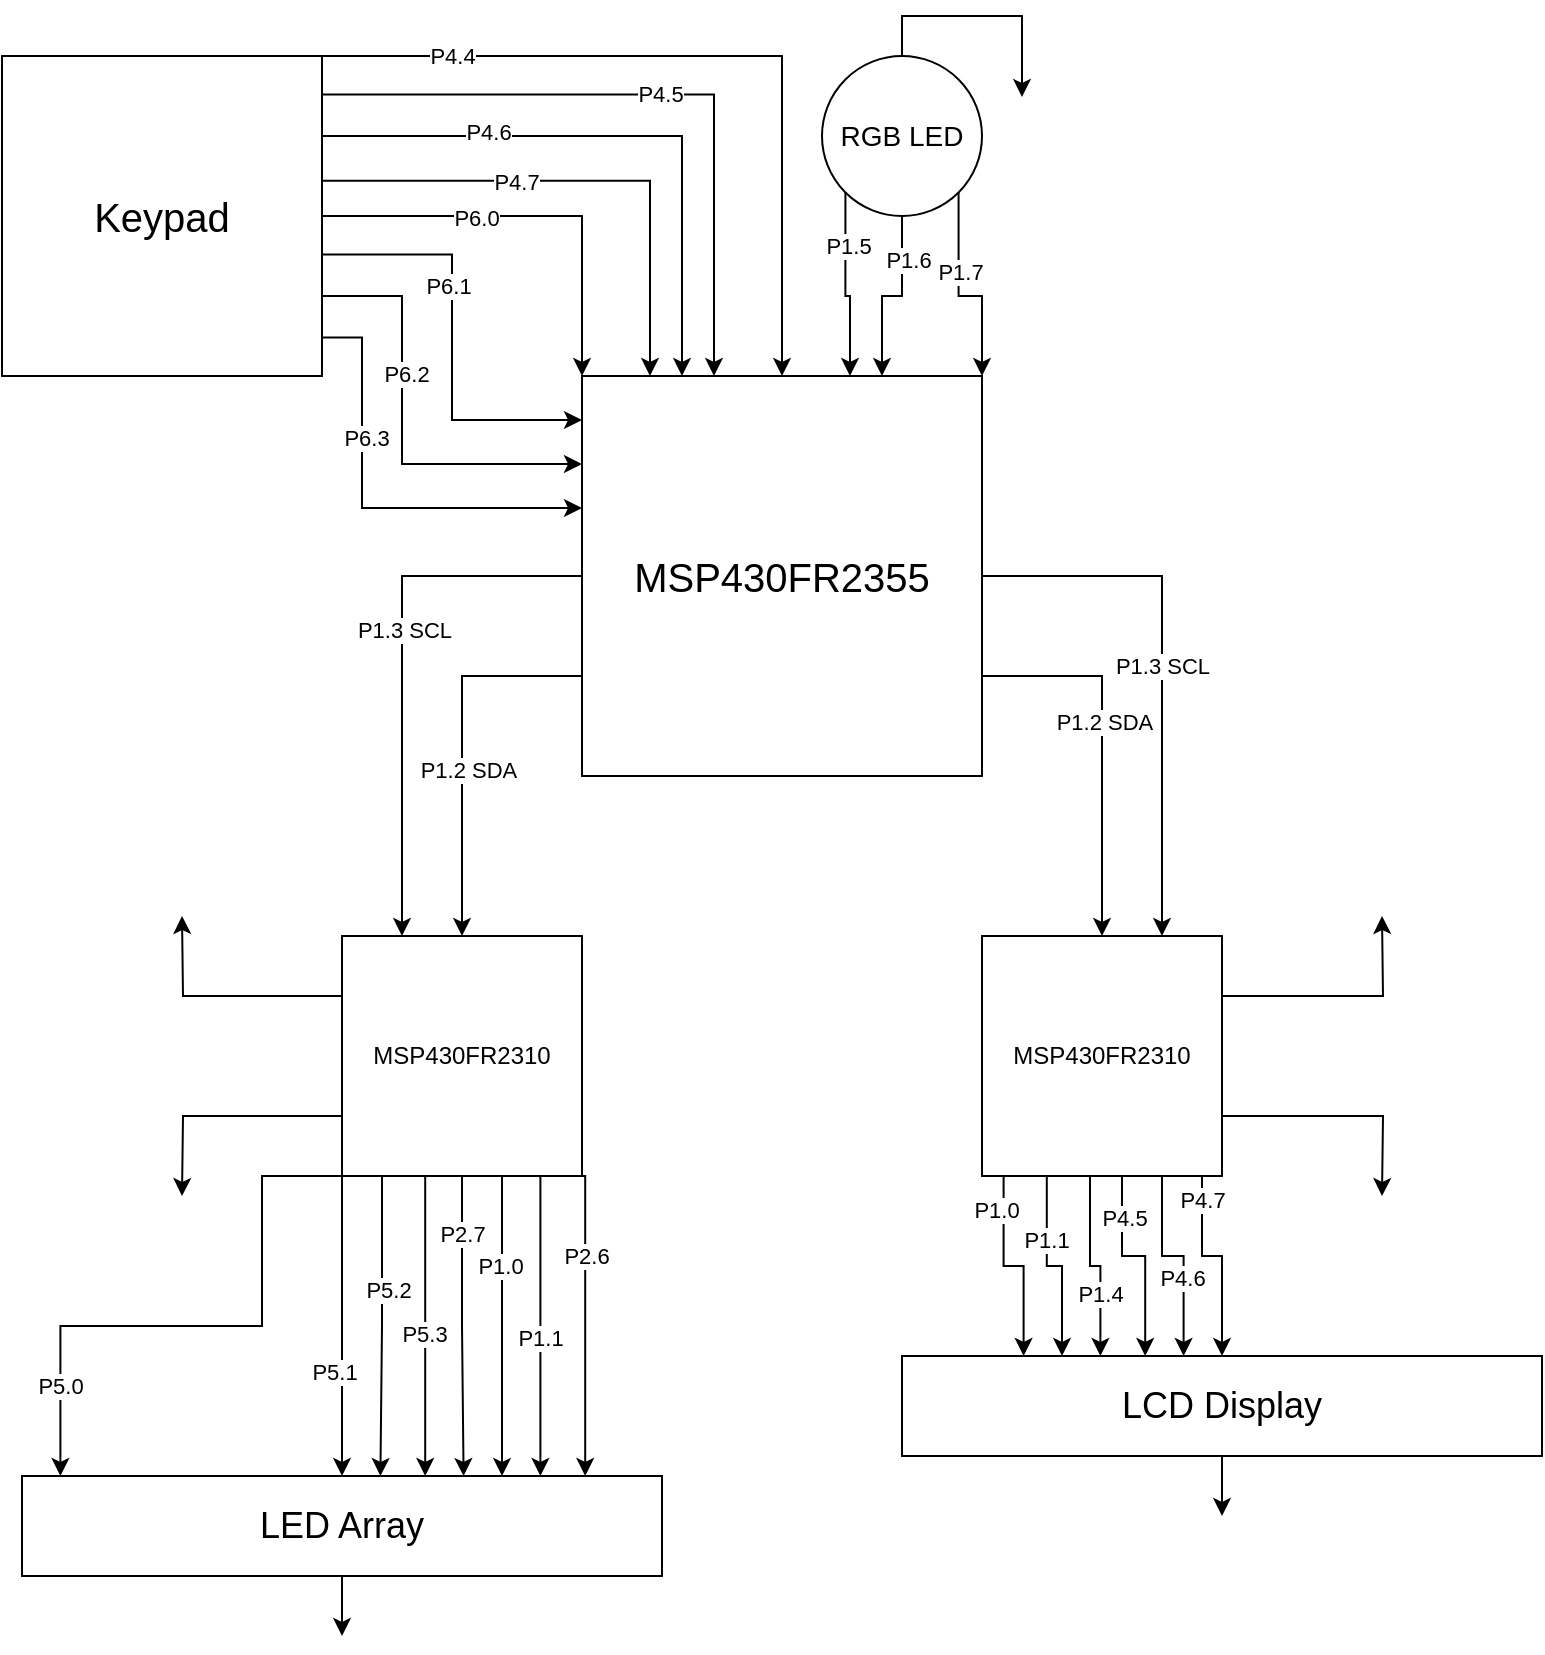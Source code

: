<mxfile version="26.0.16">
  <diagram name="Page-1" id="jIqfP30wYk0lKUhWVmis">
    <mxGraphModel dx="1012" dy="730" grid="1" gridSize="10" guides="1" tooltips="1" connect="1" arrows="1" fold="1" page="1" pageScale="1" pageWidth="850" pageHeight="1100" math="0" shadow="0">
      <root>
        <mxCell id="0" />
        <mxCell id="1" parent="0" />
        <mxCell id="lh9dLDWLIg6nByd8DA35-7" style="edgeStyle=orthogonalEdgeStyle;rounded=0;orthogonalLoop=1;jettySize=auto;html=1;exitX=0;exitY=0.75;exitDx=0;exitDy=0;" parent="1" source="Am7dgRR0ZduwFDilZqd4-1" target="Am7dgRR0ZduwFDilZqd4-4" edge="1">
          <mxGeometry relative="1" as="geometry" />
        </mxCell>
        <mxCell id="E77csYcW0DCfpgeatewr-4" value="P1.2 SDA" style="edgeLabel;html=1;align=center;verticalAlign=middle;resizable=0;points=[];" vertex="1" connectable="0" parent="lh9dLDWLIg6nByd8DA35-7">
          <mxGeometry x="0.126" y="3" relative="1" as="geometry">
            <mxPoint as="offset" />
          </mxGeometry>
        </mxCell>
        <mxCell id="lh9dLDWLIg6nByd8DA35-8" style="edgeStyle=orthogonalEdgeStyle;rounded=0;orthogonalLoop=1;jettySize=auto;html=1;exitX=0;exitY=0.5;exitDx=0;exitDy=0;entryX=0.25;entryY=0;entryDx=0;entryDy=0;" parent="1" source="Am7dgRR0ZduwFDilZqd4-1" target="Am7dgRR0ZduwFDilZqd4-4" edge="1">
          <mxGeometry relative="1" as="geometry" />
        </mxCell>
        <mxCell id="E77csYcW0DCfpgeatewr-3" value="P1.3 SCL" style="edgeLabel;html=1;align=center;verticalAlign=middle;resizable=0;points=[];" vertex="1" connectable="0" parent="lh9dLDWLIg6nByd8DA35-8">
          <mxGeometry x="-0.133" y="1" relative="1" as="geometry">
            <mxPoint as="offset" />
          </mxGeometry>
        </mxCell>
        <mxCell id="lh9dLDWLIg6nByd8DA35-11" style="edgeStyle=orthogonalEdgeStyle;rounded=0;orthogonalLoop=1;jettySize=auto;html=1;exitX=1;exitY=0.75;exitDx=0;exitDy=0;" parent="1" source="Am7dgRR0ZduwFDilZqd4-1" target="Am7dgRR0ZduwFDilZqd4-2" edge="1">
          <mxGeometry relative="1" as="geometry" />
        </mxCell>
        <mxCell id="E77csYcW0DCfpgeatewr-2" value="P1.2 SDA" style="edgeLabel;html=1;align=center;verticalAlign=middle;resizable=0;points=[];" vertex="1" connectable="0" parent="lh9dLDWLIg6nByd8DA35-11">
          <mxGeometry x="-0.126" y="1" relative="1" as="geometry">
            <mxPoint as="offset" />
          </mxGeometry>
        </mxCell>
        <mxCell id="lh9dLDWLIg6nByd8DA35-12" value="P1.3 SCL" style="edgeStyle=orthogonalEdgeStyle;rounded=0;orthogonalLoop=1;jettySize=auto;html=1;exitX=1;exitY=0.5;exitDx=0;exitDy=0;entryX=0.75;entryY=0;entryDx=0;entryDy=0;" parent="1" source="Am7dgRR0ZduwFDilZqd4-1" target="Am7dgRR0ZduwFDilZqd4-2" edge="1">
          <mxGeometry relative="1" as="geometry" />
        </mxCell>
        <mxCell id="Am7dgRR0ZduwFDilZqd4-1" value="&lt;font style=&quot;font-size: 20px;&quot;&gt;MSP430FR2355&lt;/font&gt;" style="whiteSpace=wrap;html=1;aspect=fixed;points=[[0,0,0,0,0],[0,0.11,0,0,0],[0,0.22,0,0,0],[0,0.25,0,0,0],[0,0.33,0,0,0],[0,0.44,0,0,0],[0,0.5,0,0,0],[0,0.56,0,0,0],[0,0.67,0,0,0],[0,0.75,0,0,0],[0,0.78,0,0,0],[0,0.89,0,0,0],[0,1,0,0,0],[0.17,0,0,0,0],[0.25,0,0,0,0],[0.25,1,0,0,0],[0.33,0,0,0,0],[0.5,0,0,0,0],[0.5,1,0,0,0],[0.67,0,0,0,0],[0.75,0,0,0,0],[0.75,1,0,0,0],[0.83,0,0,0,0],[1,0,0,0,0],[1,0.25,0,0,0],[1,0.5,0,0,0],[1,0.75,0,0,0],[1,1,0,0,0]];" parent="1" vertex="1">
          <mxGeometry x="320" y="200" width="200" height="200" as="geometry" />
        </mxCell>
        <mxCell id="lh9dLDWLIg6nByd8DA35-19" style="edgeStyle=orthogonalEdgeStyle;rounded=0;orthogonalLoop=1;jettySize=auto;html=1;exitX=1;exitY=0.25;exitDx=0;exitDy=0;" parent="1" source="Am7dgRR0ZduwFDilZqd4-2" edge="1">
          <mxGeometry relative="1" as="geometry">
            <mxPoint x="720" y="470" as="targetPoint" />
          </mxGeometry>
        </mxCell>
        <mxCell id="lh9dLDWLIg6nByd8DA35-22" style="edgeStyle=orthogonalEdgeStyle;rounded=0;orthogonalLoop=1;jettySize=auto;html=1;exitX=1;exitY=0.75;exitDx=0;exitDy=0;" parent="1" source="Am7dgRR0ZduwFDilZqd4-2" edge="1">
          <mxGeometry relative="1" as="geometry">
            <mxPoint x="720" y="610" as="targetPoint" />
          </mxGeometry>
        </mxCell>
        <mxCell id="lh9dLDWLIg6nByd8DA35-36" style="edgeStyle=orthogonalEdgeStyle;rounded=0;orthogonalLoop=1;jettySize=auto;html=1;exitX=0.82;exitY=1;exitDx=0;exitDy=0;exitPerimeter=0;" parent="1" source="Am7dgRR0ZduwFDilZqd4-2" target="Am7dgRR0ZduwFDilZqd4-5" edge="1">
          <mxGeometry relative="1" as="geometry">
            <Array as="points">
              <mxPoint x="630" y="600" />
              <mxPoint x="630" y="640" />
              <mxPoint x="640" y="640" />
            </Array>
          </mxGeometry>
        </mxCell>
        <mxCell id="E77csYcW0DCfpgeatewr-19" value="P4.7" style="edgeLabel;html=1;align=center;verticalAlign=middle;resizable=0;points=[];" vertex="1" connectable="0" parent="lh9dLDWLIg6nByd8DA35-36">
          <mxGeometry x="-0.577" relative="1" as="geometry">
            <mxPoint as="offset" />
          </mxGeometry>
        </mxCell>
        <mxCell id="Am7dgRR0ZduwFDilZqd4-2" value="MSP430FR2310" style="whiteSpace=wrap;html=1;aspect=fixed;points=[[0,0,0,0,0],[0,0.25,0,0,0],[0,0.5,0,0,0],[0,0.75,0,0,0],[0,1,0,0,0],[0.09,1,0,0,0],[0.18,1,0,0,0],[0.25,0,0,0,0],[0.25,1,0,0,0],[0.27,1,0,0,0],[0.36,1,0,0,0],[0.45,1,0,0,0],[0.5,0,0,0,0],[0.5,1,0,0,0],[0.55,1,0,0,0],[0.64,1,0,0,0],[0.73,1,0,0,0],[0.75,0,0,0,0],[0.75,1,0,0,0],[0.82,1,0,0,0],[0.91,1,0,0,0],[1,0,0,0,0],[1,0.25,0,0,0],[1,0.5,0,0,0],[1,0.75,0,0,0],[1,1,0,0,0]];" parent="1" vertex="1">
          <mxGeometry x="520" y="480" width="120" height="120" as="geometry" />
        </mxCell>
        <mxCell id="lh9dLDWLIg6nByd8DA35-20" style="edgeStyle=orthogonalEdgeStyle;rounded=0;orthogonalLoop=1;jettySize=auto;html=1;exitX=0;exitY=0.25;exitDx=0;exitDy=0;" parent="1" source="Am7dgRR0ZduwFDilZqd4-4" edge="1">
          <mxGeometry relative="1" as="geometry">
            <mxPoint x="120" y="470" as="targetPoint" />
          </mxGeometry>
        </mxCell>
        <mxCell id="lh9dLDWLIg6nByd8DA35-21" style="edgeStyle=orthogonalEdgeStyle;rounded=0;orthogonalLoop=1;jettySize=auto;html=1;exitX=0;exitY=0.75;exitDx=0;exitDy=0;" parent="1" source="Am7dgRR0ZduwFDilZqd4-4" edge="1">
          <mxGeometry relative="1" as="geometry">
            <mxPoint x="120" y="610" as="targetPoint" />
          </mxGeometry>
        </mxCell>
        <mxCell id="lh9dLDWLIg6nByd8DA35-40" style="edgeStyle=orthogonalEdgeStyle;rounded=0;orthogonalLoop=1;jettySize=auto;html=1;exitX=0.09;exitY=1;exitDx=0;exitDy=0;exitPerimeter=0;" parent="1" source="Am7dgRR0ZduwFDilZqd4-4" target="lh9dLDWLIg6nByd8DA35-1" edge="1">
          <mxGeometry relative="1" as="geometry">
            <Array as="points">
              <mxPoint x="200" y="600" />
            </Array>
          </mxGeometry>
        </mxCell>
        <mxCell id="E77csYcW0DCfpgeatewr-7" value="P5.1" style="edgeLabel;html=1;align=center;verticalAlign=middle;resizable=0;points=[];" vertex="1" connectable="0" parent="lh9dLDWLIg6nByd8DA35-40">
          <mxGeometry x="0.353" y="-4" relative="1" as="geometry">
            <mxPoint as="offset" />
          </mxGeometry>
        </mxCell>
        <mxCell id="Am7dgRR0ZduwFDilZqd4-4" value="MSP430FR2310" style="whiteSpace=wrap;html=1;aspect=fixed;points=[[0,0,0,0,0],[0,0.25,0,0,0],[0,0.5,0,0,0],[0,0.75,0,0,0],[0,1,0,0,0],[0.09,1,0,0,0],[0.18,1,0,0,0],[0.25,0,0,0,0],[0.25,1,0,0,0],[0.27,1,0,0,0],[0.36,1,0,0,0],[0.45,1,0,0,0],[0.5,0,0,0,0],[0.5,1,0,0,0],[0.55,1,0,0,0],[0.64,1,0,0,0],[0.73,1,0,0,0],[0.75,0,0,0,0],[0.75,1,0,0,0],[0.82,1,0,0,0],[0.91,1,0,0,0],[1,0,0,0,0],[1,0.25,0,0,0],[1,0.5,0,0,0],[1,0.75,0,0,0],[1,1,0,0,0]];" parent="1" vertex="1">
          <mxGeometry x="200" y="480" width="120" height="120" as="geometry" />
        </mxCell>
        <mxCell id="lh9dLDWLIg6nByd8DA35-37" style="edgeStyle=orthogonalEdgeStyle;rounded=0;orthogonalLoop=1;jettySize=auto;html=1;exitX=0.5;exitY=1;exitDx=0;exitDy=0;exitPerimeter=0;" parent="1" source="Am7dgRR0ZduwFDilZqd4-5" edge="1">
          <mxGeometry relative="1" as="geometry">
            <mxPoint x="640" y="770" as="targetPoint" />
          </mxGeometry>
        </mxCell>
        <mxCell id="Am7dgRR0ZduwFDilZqd4-5" value="&lt;font style=&quot;font-size: 18px;&quot;&gt;LCD Display&lt;/font&gt;" style="rounded=0;whiteSpace=wrap;html=1;points=[[0,0,0,0,0],[0,0.25,0,0,0],[0,0.5,0,0,0],[0,0.75,0,0,0],[0,1,0,0,0],[0.06,0,0,0,0],[0.13,0,0,0,0],[0.19,0,0,0,0],[0.25,0,0,0,0],[0.25,1,0,0,0],[0.31,0,0,0,0],[0.38,0,0,0,0],[0.44,0,0,0,0],[0.5,0,0,0,0],[0.5,1,0,0,0],[0.56,0,0,0,0],[0.63,0,0,0,0],[0.69,0,0,0,0],[0.75,0,0,0,0],[0.75,1,0,0,0],[0.81,0,0,0,0],[0.88,0,0,0,0],[0.94,0,0,0,0],[1,0,0,0,0],[1,0.25,0,0,0],[1,0.5,0,0,0],[1,0.75,0,0,0],[1,1,0,0,0]];" parent="1" vertex="1">
          <mxGeometry x="480" y="690" width="320" height="50" as="geometry" />
        </mxCell>
        <mxCell id="E77csYcW0DCfpgeatewr-30" style="edgeStyle=orthogonalEdgeStyle;rounded=0;orthogonalLoop=1;jettySize=auto;html=1;exitX=0.5;exitY=0;exitDx=0;exitDy=0;" edge="1" parent="1" source="Am7dgRR0ZduwFDilZqd4-7">
          <mxGeometry relative="1" as="geometry">
            <mxPoint x="540" y="60" as="targetPoint" />
          </mxGeometry>
        </mxCell>
        <mxCell id="Am7dgRR0ZduwFDilZqd4-7" value="&lt;font style=&quot;font-size: 14px;&quot;&gt;RGB LED&lt;/font&gt;" style="ellipse;whiteSpace=wrap;html=1;aspect=fixed;" parent="1" vertex="1">
          <mxGeometry x="440" y="40" width="80" height="80" as="geometry" />
        </mxCell>
        <mxCell id="lh9dLDWLIg6nByd8DA35-47" style="edgeStyle=orthogonalEdgeStyle;rounded=0;orthogonalLoop=1;jettySize=auto;html=1;exitX=0.5;exitY=1;exitDx=0;exitDy=0;exitPerimeter=0;" parent="1" source="lh9dLDWLIg6nByd8DA35-1" edge="1">
          <mxGeometry relative="1" as="geometry">
            <mxPoint x="200" y="770" as="targetPoint" />
          </mxGeometry>
        </mxCell>
        <mxCell id="E77csYcW0DCfpgeatewr-49" style="edgeStyle=orthogonalEdgeStyle;rounded=0;orthogonalLoop=1;jettySize=auto;html=1;exitX=0.5;exitY=1;exitDx=0;exitDy=0;exitPerimeter=0;" edge="1" parent="1" source="lh9dLDWLIg6nByd8DA35-1">
          <mxGeometry relative="1" as="geometry">
            <mxPoint x="200" y="830" as="targetPoint" />
          </mxGeometry>
        </mxCell>
        <mxCell id="lh9dLDWLIg6nByd8DA35-1" value="&lt;font style=&quot;font-size: 18px;&quot;&gt;LED Array&lt;/font&gt;" style="rounded=0;whiteSpace=wrap;html=1;points=[[0,0,0,0,0],[0,0.25,0,0,0],[0,0.5,0,0,0],[0,0.75,0,0,0],[0,1,0,0,0],[0.06,0,0,0,0],[0.13,0,0,0,0],[0.19,0,0,0,0],[0.25,0,0,0,0],[0.25,1,0,0,0],[0.31,0,0,0,0],[0.38,0,0,0,0],[0.44,0,0,0,0],[0.5,0,0,0,0],[0.5,1,0,0,0],[0.56,0,0,0,0],[0.63,0,0,0,0],[0.69,0,0,0,0],[0.75,0,0,0,0],[0.75,1,0,0,0],[0.81,0,0,0,0],[0.88,0,0,0,0],[0.94,0,0,0,0],[1,0,0,0,0],[1,0.25,0,0,0],[1,0.5,0,0,0],[1,0.75,0,0,0],[1,1,0,0,0]];" parent="1" vertex="1">
          <mxGeometry x="40" y="750" width="320" height="50" as="geometry" />
        </mxCell>
        <mxCell id="lh9dLDWLIg6nByd8DA35-31" style="edgeStyle=orthogonalEdgeStyle;rounded=0;orthogonalLoop=1;jettySize=auto;html=1;exitX=0.09;exitY=1;exitDx=0;exitDy=0;exitPerimeter=0;entryX=0.19;entryY=0;entryDx=0;entryDy=0;entryPerimeter=0;" parent="1" source="Am7dgRR0ZduwFDilZqd4-2" target="Am7dgRR0ZduwFDilZqd4-5" edge="1">
          <mxGeometry relative="1" as="geometry" />
        </mxCell>
        <mxCell id="E77csYcW0DCfpgeatewr-14" value="P1.0" style="edgeLabel;html=1;align=center;verticalAlign=middle;resizable=0;points=[];" vertex="1" connectable="0" parent="lh9dLDWLIg6nByd8DA35-31">
          <mxGeometry x="-0.66" y="-4" relative="1" as="geometry">
            <mxPoint as="offset" />
          </mxGeometry>
        </mxCell>
        <mxCell id="lh9dLDWLIg6nByd8DA35-32" style="edgeStyle=orthogonalEdgeStyle;rounded=0;orthogonalLoop=1;jettySize=auto;html=1;exitX=0.27;exitY=1;exitDx=0;exitDy=0;exitPerimeter=0;entryX=0.25;entryY=0;entryDx=0;entryDy=0;entryPerimeter=0;" parent="1" source="Am7dgRR0ZduwFDilZqd4-2" target="Am7dgRR0ZduwFDilZqd4-5" edge="1">
          <mxGeometry relative="1" as="geometry" />
        </mxCell>
        <mxCell id="E77csYcW0DCfpgeatewr-15" value="P1.1" style="edgeLabel;html=1;align=center;verticalAlign=middle;resizable=0;points=[];" vertex="1" connectable="0" parent="lh9dLDWLIg6nByd8DA35-32">
          <mxGeometry x="-0.344" y="-1" relative="1" as="geometry">
            <mxPoint as="offset" />
          </mxGeometry>
        </mxCell>
        <mxCell id="lh9dLDWLIg6nByd8DA35-33" style="edgeStyle=orthogonalEdgeStyle;rounded=0;orthogonalLoop=1;jettySize=auto;html=1;exitX=0.45;exitY=1;exitDx=0;exitDy=0;exitPerimeter=0;entryX=0.31;entryY=0;entryDx=0;entryDy=0;entryPerimeter=0;" parent="1" source="Am7dgRR0ZduwFDilZqd4-2" target="Am7dgRR0ZduwFDilZqd4-5" edge="1">
          <mxGeometry relative="1" as="geometry" />
        </mxCell>
        <mxCell id="E77csYcW0DCfpgeatewr-16" value="P1.4" style="edgeLabel;html=1;align=center;verticalAlign=middle;resizable=0;points=[];" vertex="1" connectable="0" parent="lh9dLDWLIg6nByd8DA35-33">
          <mxGeometry x="0.349" relative="1" as="geometry">
            <mxPoint as="offset" />
          </mxGeometry>
        </mxCell>
        <mxCell id="lh9dLDWLIg6nByd8DA35-34" style="edgeStyle=orthogonalEdgeStyle;rounded=0;orthogonalLoop=1;jettySize=auto;html=1;exitX=0.64;exitY=1;exitDx=0;exitDy=0;exitPerimeter=0;entryX=0.38;entryY=0;entryDx=0;entryDy=0;entryPerimeter=0;" parent="1" source="Am7dgRR0ZduwFDilZqd4-2" target="Am7dgRR0ZduwFDilZqd4-5" edge="1">
          <mxGeometry relative="1" as="geometry">
            <Array as="points">
              <mxPoint x="590" y="600" />
              <mxPoint x="590" y="640" />
              <mxPoint x="602" y="640" />
            </Array>
          </mxGeometry>
        </mxCell>
        <mxCell id="E77csYcW0DCfpgeatewr-17" value="P4.5" style="edgeLabel;html=1;align=center;verticalAlign=middle;resizable=0;points=[];" vertex="1" connectable="0" parent="lh9dLDWLIg6nByd8DA35-34">
          <mxGeometry x="-0.487" y="1" relative="1" as="geometry">
            <mxPoint as="offset" />
          </mxGeometry>
        </mxCell>
        <mxCell id="lh9dLDWLIg6nByd8DA35-35" style="edgeStyle=orthogonalEdgeStyle;rounded=0;orthogonalLoop=1;jettySize=auto;html=1;exitX=0.73;exitY=1;exitDx=0;exitDy=0;exitPerimeter=0;entryX=0.44;entryY=0;entryDx=0;entryDy=0;entryPerimeter=0;" parent="1" source="Am7dgRR0ZduwFDilZqd4-2" target="Am7dgRR0ZduwFDilZqd4-5" edge="1">
          <mxGeometry relative="1" as="geometry">
            <Array as="points">
              <mxPoint x="610" y="600" />
              <mxPoint x="610" y="640" />
              <mxPoint x="621" y="640" />
            </Array>
          </mxGeometry>
        </mxCell>
        <mxCell id="E77csYcW0DCfpgeatewr-18" value="P4.6" style="edgeLabel;html=1;align=center;verticalAlign=middle;resizable=0;points=[];" vertex="1" connectable="0" parent="lh9dLDWLIg6nByd8DA35-35">
          <mxGeometry x="0.244" y="-1" relative="1" as="geometry">
            <mxPoint as="offset" />
          </mxGeometry>
        </mxCell>
        <mxCell id="lh9dLDWLIg6nByd8DA35-39" style="edgeStyle=orthogonalEdgeStyle;rounded=0;orthogonalLoop=1;jettySize=auto;html=1;exitX=0;exitY=1;exitDx=0;exitDy=0;exitPerimeter=0;entryX=0.06;entryY=0;entryDx=0;entryDy=0;entryPerimeter=0;" parent="1" source="Am7dgRR0ZduwFDilZqd4-4" target="lh9dLDWLIg6nByd8DA35-1" edge="1">
          <mxGeometry relative="1" as="geometry">
            <Array as="points">
              <mxPoint x="160" y="600" />
              <mxPoint x="160" y="675" />
              <mxPoint x="59" y="675" />
            </Array>
          </mxGeometry>
        </mxCell>
        <mxCell id="E77csYcW0DCfpgeatewr-6" value="P5.0" style="edgeLabel;html=1;align=center;verticalAlign=middle;resizable=0;points=[];" vertex="1" connectable="0" parent="lh9dLDWLIg6nByd8DA35-39">
          <mxGeometry x="0.691" relative="1" as="geometry">
            <mxPoint as="offset" />
          </mxGeometry>
        </mxCell>
        <mxCell id="lh9dLDWLIg6nByd8DA35-41" style="edgeStyle=orthogonalEdgeStyle;rounded=0;orthogonalLoop=1;jettySize=auto;html=1;exitX=0.18;exitY=1;exitDx=0;exitDy=0;exitPerimeter=0;entryX=0.56;entryY=0;entryDx=0;entryDy=0;entryPerimeter=0;" parent="1" source="Am7dgRR0ZduwFDilZqd4-4" target="lh9dLDWLIg6nByd8DA35-1" edge="1">
          <mxGeometry relative="1" as="geometry">
            <Array as="points">
              <mxPoint x="220" y="600" />
              <mxPoint x="220" y="675" />
            </Array>
          </mxGeometry>
        </mxCell>
        <mxCell id="E77csYcW0DCfpgeatewr-8" value="P5.2" style="edgeLabel;html=1;align=center;verticalAlign=middle;resizable=0;points=[];" vertex="1" connectable="0" parent="lh9dLDWLIg6nByd8DA35-41">
          <mxGeometry x="-0.24" y="3" relative="1" as="geometry">
            <mxPoint as="offset" />
          </mxGeometry>
        </mxCell>
        <mxCell id="lh9dLDWLIg6nByd8DA35-42" style="edgeStyle=orthogonalEdgeStyle;rounded=0;orthogonalLoop=1;jettySize=auto;html=1;exitX=0.27;exitY=1;exitDx=0;exitDy=0;exitPerimeter=0;entryX=0.63;entryY=0;entryDx=0;entryDy=0;entryPerimeter=0;" parent="1" source="Am7dgRR0ZduwFDilZqd4-4" target="lh9dLDWLIg6nByd8DA35-1" edge="1">
          <mxGeometry relative="1" as="geometry">
            <Array as="points">
              <mxPoint x="242" y="600" />
            </Array>
          </mxGeometry>
        </mxCell>
        <mxCell id="E77csYcW0DCfpgeatewr-9" value="P5.3" style="edgeLabel;html=1;align=center;verticalAlign=middle;resizable=0;points=[];" vertex="1" connectable="0" parent="lh9dLDWLIg6nByd8DA35-42">
          <mxGeometry x="0.108" y="-1" relative="1" as="geometry">
            <mxPoint as="offset" />
          </mxGeometry>
        </mxCell>
        <mxCell id="lh9dLDWLIg6nByd8DA35-43" style="edgeStyle=orthogonalEdgeStyle;rounded=0;orthogonalLoop=1;jettySize=auto;html=1;exitX=0.36;exitY=1;exitDx=0;exitDy=0;exitPerimeter=0;entryX=0.69;entryY=0;entryDx=0;entryDy=0;entryPerimeter=0;" parent="1" source="Am7dgRR0ZduwFDilZqd4-4" target="lh9dLDWLIg6nByd8DA35-1" edge="1">
          <mxGeometry relative="1" as="geometry">
            <Array as="points">
              <mxPoint x="260" y="600" />
              <mxPoint x="260" y="675" />
            </Array>
          </mxGeometry>
        </mxCell>
        <mxCell id="E77csYcW0DCfpgeatewr-10" value="P2.7" style="edgeLabel;html=1;align=center;verticalAlign=middle;resizable=0;points=[];" vertex="1" connectable="0" parent="lh9dLDWLIg6nByd8DA35-43">
          <mxGeometry x="-0.451" relative="1" as="geometry">
            <mxPoint as="offset" />
          </mxGeometry>
        </mxCell>
        <mxCell id="lh9dLDWLIg6nByd8DA35-44" style="edgeStyle=orthogonalEdgeStyle;rounded=0;orthogonalLoop=1;jettySize=auto;html=1;exitX=0.55;exitY=1;exitDx=0;exitDy=0;exitPerimeter=0;entryX=0.75;entryY=0;entryDx=0;entryDy=0;entryPerimeter=0;" parent="1" source="Am7dgRR0ZduwFDilZqd4-4" target="lh9dLDWLIg6nByd8DA35-1" edge="1">
          <mxGeometry relative="1" as="geometry">
            <Array as="points">
              <mxPoint x="280" y="600" />
            </Array>
          </mxGeometry>
        </mxCell>
        <mxCell id="E77csYcW0DCfpgeatewr-11" value="P1.0" style="edgeLabel;html=1;align=center;verticalAlign=middle;resizable=0;points=[];" vertex="1" connectable="0" parent="lh9dLDWLIg6nByd8DA35-44">
          <mxGeometry x="-0.281" y="-1" relative="1" as="geometry">
            <mxPoint as="offset" />
          </mxGeometry>
        </mxCell>
        <mxCell id="lh9dLDWLIg6nByd8DA35-45" style="edgeStyle=orthogonalEdgeStyle;rounded=0;orthogonalLoop=1;jettySize=auto;html=1;exitX=0.64;exitY=1;exitDx=0;exitDy=0;exitPerimeter=0;entryX=0.81;entryY=0;entryDx=0;entryDy=0;entryPerimeter=0;" parent="1" source="Am7dgRR0ZduwFDilZqd4-4" target="lh9dLDWLIg6nByd8DA35-1" edge="1">
          <mxGeometry relative="1" as="geometry">
            <Array as="points">
              <mxPoint x="299" y="600" />
            </Array>
          </mxGeometry>
        </mxCell>
        <mxCell id="E77csYcW0DCfpgeatewr-12" value="P1.1" style="edgeLabel;html=1;align=center;verticalAlign=middle;resizable=0;points=[];" vertex="1" connectable="0" parent="lh9dLDWLIg6nByd8DA35-45">
          <mxGeometry x="0.2" relative="1" as="geometry">
            <mxPoint as="offset" />
          </mxGeometry>
        </mxCell>
        <mxCell id="lh9dLDWLIg6nByd8DA35-46" style="edgeStyle=orthogonalEdgeStyle;rounded=0;orthogonalLoop=1;jettySize=auto;html=1;exitX=0.82;exitY=1;exitDx=0;exitDy=0;exitPerimeter=0;entryX=0.88;entryY=0;entryDx=0;entryDy=0;entryPerimeter=0;" parent="1" source="Am7dgRR0ZduwFDilZqd4-4" target="lh9dLDWLIg6nByd8DA35-1" edge="1">
          <mxGeometry relative="1" as="geometry">
            <Array as="points">
              <mxPoint x="322" y="600" />
            </Array>
          </mxGeometry>
        </mxCell>
        <mxCell id="E77csYcW0DCfpgeatewr-13" value="P2.6" style="edgeLabel;html=1;align=center;verticalAlign=middle;resizable=0;points=[];" vertex="1" connectable="0" parent="lh9dLDWLIg6nByd8DA35-46">
          <mxGeometry x="-0.27" relative="1" as="geometry">
            <mxPoint as="offset" />
          </mxGeometry>
        </mxCell>
        <mxCell id="lh9dLDWLIg6nByd8DA35-51" value="&lt;font style=&quot;font-size: 20px;&quot;&gt;Keypad&lt;/font&gt;" style="whiteSpace=wrap;html=1;aspect=fixed;points=[[0,0,0,0,0],[0,0.25,0,0,0],[0,0.5,0,0,0],[0,0.75,0,0,0],[0,1,0,0,0],[0.25,0,0,0,0],[0.25,1,0,0,0],[0.5,0,0,0,0],[0.5,1,0,0,0],[0.75,0,0,0,0],[0.75,1,0,0,0],[1,0,0,0,0],[1,0.12,0,0,0],[1,0.25,0,0,0],[1,0.39,0,0,0],[1,0.5,0,0,0],[1,0.62,0,0,0],[1,0.75,0,0,0],[1,0.88,0,0,0],[1,1,0,0,0]];" parent="1" vertex="1">
          <mxGeometry x="30" y="40" width="160" height="160" as="geometry" />
        </mxCell>
        <mxCell id="E77csYcW0DCfpgeatewr-27" style="edgeStyle=orthogonalEdgeStyle;rounded=0;orthogonalLoop=1;jettySize=auto;html=1;exitX=0;exitY=1;exitDx=0;exitDy=0;entryX=0.67;entryY=0;entryDx=0;entryDy=0;entryPerimeter=0;" edge="1" parent="1" source="Am7dgRR0ZduwFDilZqd4-7" target="Am7dgRR0ZduwFDilZqd4-1">
          <mxGeometry relative="1" as="geometry" />
        </mxCell>
        <mxCell id="E77csYcW0DCfpgeatewr-31" value="P1.5" style="edgeLabel;html=1;align=center;verticalAlign=middle;resizable=0;points=[];" vertex="1" connectable="0" parent="E77csYcW0DCfpgeatewr-27">
          <mxGeometry x="-0.432" y="1" relative="1" as="geometry">
            <mxPoint as="offset" />
          </mxGeometry>
        </mxCell>
        <mxCell id="E77csYcW0DCfpgeatewr-28" style="edgeStyle=orthogonalEdgeStyle;rounded=0;orthogonalLoop=1;jettySize=auto;html=1;exitX=0.5;exitY=1;exitDx=0;exitDy=0;entryX=0.75;entryY=0;entryDx=0;entryDy=0;entryPerimeter=0;" edge="1" parent="1" source="Am7dgRR0ZduwFDilZqd4-7" target="Am7dgRR0ZduwFDilZqd4-1">
          <mxGeometry relative="1" as="geometry" />
        </mxCell>
        <mxCell id="E77csYcW0DCfpgeatewr-32" value="P1.6" style="edgeLabel;html=1;align=center;verticalAlign=middle;resizable=0;points=[];" vertex="1" connectable="0" parent="E77csYcW0DCfpgeatewr-28">
          <mxGeometry x="-0.511" y="3" relative="1" as="geometry">
            <mxPoint as="offset" />
          </mxGeometry>
        </mxCell>
        <mxCell id="E77csYcW0DCfpgeatewr-29" style="edgeStyle=orthogonalEdgeStyle;rounded=0;orthogonalLoop=1;jettySize=auto;html=1;exitX=1;exitY=1;exitDx=0;exitDy=0;entryX=1;entryY=0;entryDx=0;entryDy=0;entryPerimeter=0;" edge="1" parent="1" source="Am7dgRR0ZduwFDilZqd4-7" target="Am7dgRR0ZduwFDilZqd4-1">
          <mxGeometry relative="1" as="geometry" />
        </mxCell>
        <mxCell id="E77csYcW0DCfpgeatewr-33" value="P1.7" style="edgeLabel;html=1;align=center;verticalAlign=middle;resizable=0;points=[];" vertex="1" connectable="0" parent="E77csYcW0DCfpgeatewr-29">
          <mxGeometry x="-0.232" relative="1" as="geometry">
            <mxPoint as="offset" />
          </mxGeometry>
        </mxCell>
        <mxCell id="E77csYcW0DCfpgeatewr-34" style="edgeStyle=orthogonalEdgeStyle;rounded=0;orthogonalLoop=1;jettySize=auto;html=1;exitX=1;exitY=0;exitDx=0;exitDy=0;exitPerimeter=0;entryX=0.5;entryY=0;entryDx=0;entryDy=0;entryPerimeter=0;" edge="1" parent="1" source="lh9dLDWLIg6nByd8DA35-51" target="Am7dgRR0ZduwFDilZqd4-1">
          <mxGeometry relative="1" as="geometry">
            <Array as="points">
              <mxPoint x="420" y="40" />
            </Array>
          </mxGeometry>
        </mxCell>
        <mxCell id="E77csYcW0DCfpgeatewr-42" value="P4.4" style="edgeLabel;html=1;align=center;verticalAlign=middle;resizable=0;points=[];" vertex="1" connectable="0" parent="E77csYcW0DCfpgeatewr-34">
          <mxGeometry x="-0.667" relative="1" as="geometry">
            <mxPoint as="offset" />
          </mxGeometry>
        </mxCell>
        <mxCell id="E77csYcW0DCfpgeatewr-35" value="P4.5" style="edgeStyle=orthogonalEdgeStyle;rounded=0;orthogonalLoop=1;jettySize=auto;html=1;exitX=1;exitY=0.12;exitDx=0;exitDy=0;exitPerimeter=0;entryX=0.33;entryY=0;entryDx=0;entryDy=0;entryPerimeter=0;" edge="1" parent="1" source="lh9dLDWLIg6nByd8DA35-51" target="Am7dgRR0ZduwFDilZqd4-1">
          <mxGeometry relative="1" as="geometry" />
        </mxCell>
        <mxCell id="E77csYcW0DCfpgeatewr-36" style="edgeStyle=orthogonalEdgeStyle;rounded=0;orthogonalLoop=1;jettySize=auto;html=1;exitX=1;exitY=0.25;exitDx=0;exitDy=0;exitPerimeter=0;entryX=0.25;entryY=0;entryDx=0;entryDy=0;entryPerimeter=0;" edge="1" parent="1" source="lh9dLDWLIg6nByd8DA35-51" target="Am7dgRR0ZduwFDilZqd4-1">
          <mxGeometry relative="1" as="geometry" />
        </mxCell>
        <mxCell id="E77csYcW0DCfpgeatewr-43" value="P4.6" style="edgeLabel;html=1;align=center;verticalAlign=middle;resizable=0;points=[];" vertex="1" connectable="0" parent="E77csYcW0DCfpgeatewr-36">
          <mxGeometry x="-0.447" y="2" relative="1" as="geometry">
            <mxPoint as="offset" />
          </mxGeometry>
        </mxCell>
        <mxCell id="E77csYcW0DCfpgeatewr-37" style="edgeStyle=orthogonalEdgeStyle;rounded=0;orthogonalLoop=1;jettySize=auto;html=1;exitX=1;exitY=0.39;exitDx=0;exitDy=0;exitPerimeter=0;entryX=0.17;entryY=0;entryDx=0;entryDy=0;entryPerimeter=0;" edge="1" parent="1" source="lh9dLDWLIg6nByd8DA35-51" target="Am7dgRR0ZduwFDilZqd4-1">
          <mxGeometry relative="1" as="geometry" />
        </mxCell>
        <mxCell id="E77csYcW0DCfpgeatewr-44" value="P4.7" style="edgeLabel;html=1;align=center;verticalAlign=middle;resizable=0;points=[];" vertex="1" connectable="0" parent="E77csYcW0DCfpgeatewr-37">
          <mxGeometry x="-0.258" relative="1" as="geometry">
            <mxPoint as="offset" />
          </mxGeometry>
        </mxCell>
        <mxCell id="E77csYcW0DCfpgeatewr-38" style="edgeStyle=orthogonalEdgeStyle;rounded=0;orthogonalLoop=1;jettySize=auto;html=1;exitX=1;exitY=0.5;exitDx=0;exitDy=0;exitPerimeter=0;entryX=0;entryY=0;entryDx=0;entryDy=0;entryPerimeter=0;" edge="1" parent="1" source="lh9dLDWLIg6nByd8DA35-51" target="Am7dgRR0ZduwFDilZqd4-1">
          <mxGeometry relative="1" as="geometry" />
        </mxCell>
        <mxCell id="E77csYcW0DCfpgeatewr-45" value="P6.0" style="edgeLabel;html=1;align=center;verticalAlign=middle;resizable=0;points=[];" vertex="1" connectable="0" parent="E77csYcW0DCfpgeatewr-38">
          <mxGeometry x="-0.267" y="-1" relative="1" as="geometry">
            <mxPoint as="offset" />
          </mxGeometry>
        </mxCell>
        <mxCell id="E77csYcW0DCfpgeatewr-39" style="edgeStyle=orthogonalEdgeStyle;rounded=0;orthogonalLoop=1;jettySize=auto;html=1;exitX=1;exitY=0.62;exitDx=0;exitDy=0;exitPerimeter=0;entryX=0;entryY=0.11;entryDx=0;entryDy=0;entryPerimeter=0;" edge="1" parent="1" source="lh9dLDWLIg6nByd8DA35-51" target="Am7dgRR0ZduwFDilZqd4-1">
          <mxGeometry relative="1" as="geometry" />
        </mxCell>
        <mxCell id="E77csYcW0DCfpgeatewr-46" value="P6.1" style="edgeLabel;html=1;align=center;verticalAlign=middle;resizable=0;points=[];" vertex="1" connectable="0" parent="E77csYcW0DCfpgeatewr-39">
          <mxGeometry x="-0.241" y="-2" relative="1" as="geometry">
            <mxPoint as="offset" />
          </mxGeometry>
        </mxCell>
        <mxCell id="E77csYcW0DCfpgeatewr-40" style="edgeStyle=orthogonalEdgeStyle;rounded=0;orthogonalLoop=1;jettySize=auto;html=1;exitX=1;exitY=0.75;exitDx=0;exitDy=0;exitPerimeter=0;entryX=0;entryY=0.22;entryDx=0;entryDy=0;entryPerimeter=0;" edge="1" parent="1" source="lh9dLDWLIg6nByd8DA35-51" target="Am7dgRR0ZduwFDilZqd4-1">
          <mxGeometry relative="1" as="geometry">
            <Array as="points">
              <mxPoint x="230" y="160" />
              <mxPoint x="230" y="244" />
            </Array>
          </mxGeometry>
        </mxCell>
        <mxCell id="E77csYcW0DCfpgeatewr-47" value="P6.2" style="edgeLabel;html=1;align=center;verticalAlign=middle;resizable=0;points=[];" vertex="1" connectable="0" parent="E77csYcW0DCfpgeatewr-40">
          <mxGeometry x="-0.262" y="2" relative="1" as="geometry">
            <mxPoint as="offset" />
          </mxGeometry>
        </mxCell>
        <mxCell id="E77csYcW0DCfpgeatewr-41" style="edgeStyle=orthogonalEdgeStyle;rounded=0;orthogonalLoop=1;jettySize=auto;html=1;exitX=1;exitY=0.88;exitDx=0;exitDy=0;exitPerimeter=0;entryX=0;entryY=0.33;entryDx=0;entryDy=0;entryPerimeter=0;" edge="1" parent="1" source="lh9dLDWLIg6nByd8DA35-51" target="Am7dgRR0ZduwFDilZqd4-1">
          <mxGeometry relative="1" as="geometry">
            <Array as="points">
              <mxPoint x="210" y="181" />
              <mxPoint x="210" y="266" />
            </Array>
          </mxGeometry>
        </mxCell>
        <mxCell id="E77csYcW0DCfpgeatewr-48" value="P6.3" style="edgeLabel;html=1;align=center;verticalAlign=middle;resizable=0;points=[];" vertex="1" connectable="0" parent="E77csYcW0DCfpgeatewr-41">
          <mxGeometry x="-0.348" y="2" relative="1" as="geometry">
            <mxPoint as="offset" />
          </mxGeometry>
        </mxCell>
      </root>
    </mxGraphModel>
  </diagram>
</mxfile>
